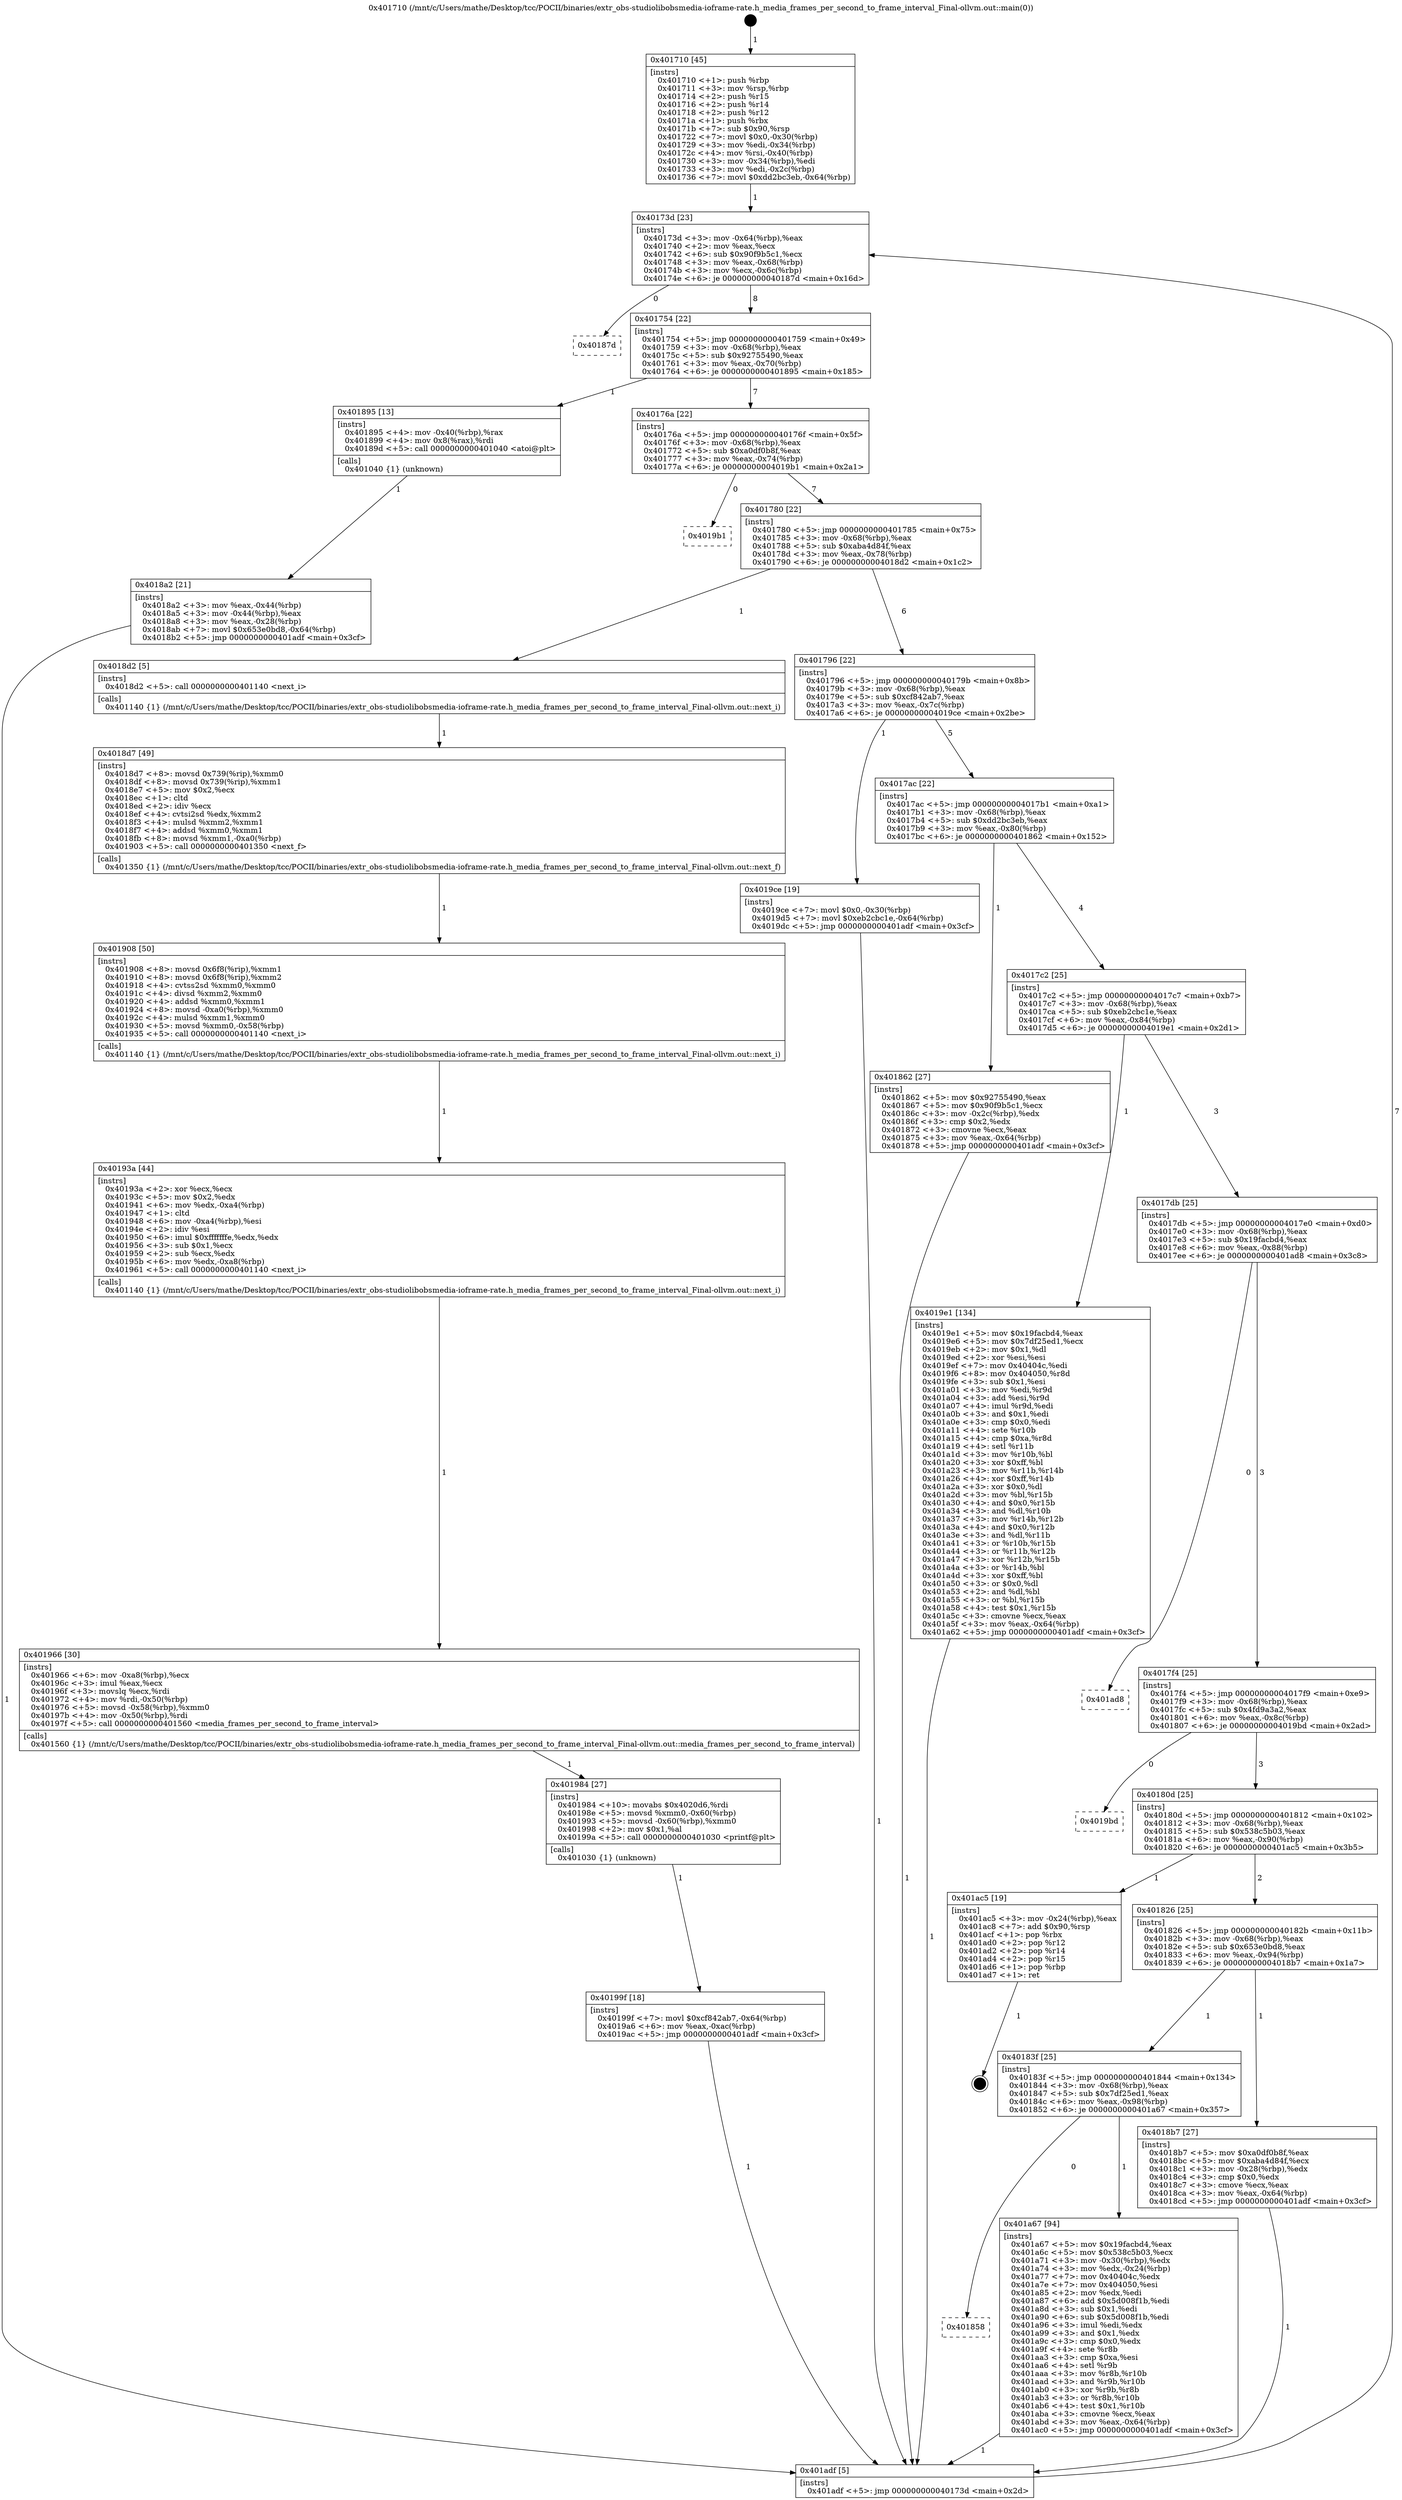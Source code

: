 digraph "0x401710" {
  label = "0x401710 (/mnt/c/Users/mathe/Desktop/tcc/POCII/binaries/extr_obs-studiolibobsmedia-ioframe-rate.h_media_frames_per_second_to_frame_interval_Final-ollvm.out::main(0))"
  labelloc = "t"
  node[shape=record]

  Entry [label="",width=0.3,height=0.3,shape=circle,fillcolor=black,style=filled]
  "0x40173d" [label="{
     0x40173d [23]\l
     | [instrs]\l
     &nbsp;&nbsp;0x40173d \<+3\>: mov -0x64(%rbp),%eax\l
     &nbsp;&nbsp;0x401740 \<+2\>: mov %eax,%ecx\l
     &nbsp;&nbsp;0x401742 \<+6\>: sub $0x90f9b5c1,%ecx\l
     &nbsp;&nbsp;0x401748 \<+3\>: mov %eax,-0x68(%rbp)\l
     &nbsp;&nbsp;0x40174b \<+3\>: mov %ecx,-0x6c(%rbp)\l
     &nbsp;&nbsp;0x40174e \<+6\>: je 000000000040187d \<main+0x16d\>\l
  }"]
  "0x40187d" [label="{
     0x40187d\l
  }", style=dashed]
  "0x401754" [label="{
     0x401754 [22]\l
     | [instrs]\l
     &nbsp;&nbsp;0x401754 \<+5\>: jmp 0000000000401759 \<main+0x49\>\l
     &nbsp;&nbsp;0x401759 \<+3\>: mov -0x68(%rbp),%eax\l
     &nbsp;&nbsp;0x40175c \<+5\>: sub $0x92755490,%eax\l
     &nbsp;&nbsp;0x401761 \<+3\>: mov %eax,-0x70(%rbp)\l
     &nbsp;&nbsp;0x401764 \<+6\>: je 0000000000401895 \<main+0x185\>\l
  }"]
  Exit [label="",width=0.3,height=0.3,shape=circle,fillcolor=black,style=filled,peripheries=2]
  "0x401895" [label="{
     0x401895 [13]\l
     | [instrs]\l
     &nbsp;&nbsp;0x401895 \<+4\>: mov -0x40(%rbp),%rax\l
     &nbsp;&nbsp;0x401899 \<+4\>: mov 0x8(%rax),%rdi\l
     &nbsp;&nbsp;0x40189d \<+5\>: call 0000000000401040 \<atoi@plt\>\l
     | [calls]\l
     &nbsp;&nbsp;0x401040 \{1\} (unknown)\l
  }"]
  "0x40176a" [label="{
     0x40176a [22]\l
     | [instrs]\l
     &nbsp;&nbsp;0x40176a \<+5\>: jmp 000000000040176f \<main+0x5f\>\l
     &nbsp;&nbsp;0x40176f \<+3\>: mov -0x68(%rbp),%eax\l
     &nbsp;&nbsp;0x401772 \<+5\>: sub $0xa0df0b8f,%eax\l
     &nbsp;&nbsp;0x401777 \<+3\>: mov %eax,-0x74(%rbp)\l
     &nbsp;&nbsp;0x40177a \<+6\>: je 00000000004019b1 \<main+0x2a1\>\l
  }"]
  "0x401858" [label="{
     0x401858\l
  }", style=dashed]
  "0x4019b1" [label="{
     0x4019b1\l
  }", style=dashed]
  "0x401780" [label="{
     0x401780 [22]\l
     | [instrs]\l
     &nbsp;&nbsp;0x401780 \<+5\>: jmp 0000000000401785 \<main+0x75\>\l
     &nbsp;&nbsp;0x401785 \<+3\>: mov -0x68(%rbp),%eax\l
     &nbsp;&nbsp;0x401788 \<+5\>: sub $0xaba4d84f,%eax\l
     &nbsp;&nbsp;0x40178d \<+3\>: mov %eax,-0x78(%rbp)\l
     &nbsp;&nbsp;0x401790 \<+6\>: je 00000000004018d2 \<main+0x1c2\>\l
  }"]
  "0x401a67" [label="{
     0x401a67 [94]\l
     | [instrs]\l
     &nbsp;&nbsp;0x401a67 \<+5\>: mov $0x19facbd4,%eax\l
     &nbsp;&nbsp;0x401a6c \<+5\>: mov $0x538c5b03,%ecx\l
     &nbsp;&nbsp;0x401a71 \<+3\>: mov -0x30(%rbp),%edx\l
     &nbsp;&nbsp;0x401a74 \<+3\>: mov %edx,-0x24(%rbp)\l
     &nbsp;&nbsp;0x401a77 \<+7\>: mov 0x40404c,%edx\l
     &nbsp;&nbsp;0x401a7e \<+7\>: mov 0x404050,%esi\l
     &nbsp;&nbsp;0x401a85 \<+2\>: mov %edx,%edi\l
     &nbsp;&nbsp;0x401a87 \<+6\>: add $0x5d008f1b,%edi\l
     &nbsp;&nbsp;0x401a8d \<+3\>: sub $0x1,%edi\l
     &nbsp;&nbsp;0x401a90 \<+6\>: sub $0x5d008f1b,%edi\l
     &nbsp;&nbsp;0x401a96 \<+3\>: imul %edi,%edx\l
     &nbsp;&nbsp;0x401a99 \<+3\>: and $0x1,%edx\l
     &nbsp;&nbsp;0x401a9c \<+3\>: cmp $0x0,%edx\l
     &nbsp;&nbsp;0x401a9f \<+4\>: sete %r8b\l
     &nbsp;&nbsp;0x401aa3 \<+3\>: cmp $0xa,%esi\l
     &nbsp;&nbsp;0x401aa6 \<+4\>: setl %r9b\l
     &nbsp;&nbsp;0x401aaa \<+3\>: mov %r8b,%r10b\l
     &nbsp;&nbsp;0x401aad \<+3\>: and %r9b,%r10b\l
     &nbsp;&nbsp;0x401ab0 \<+3\>: xor %r9b,%r8b\l
     &nbsp;&nbsp;0x401ab3 \<+3\>: or %r8b,%r10b\l
     &nbsp;&nbsp;0x401ab6 \<+4\>: test $0x1,%r10b\l
     &nbsp;&nbsp;0x401aba \<+3\>: cmovne %ecx,%eax\l
     &nbsp;&nbsp;0x401abd \<+3\>: mov %eax,-0x64(%rbp)\l
     &nbsp;&nbsp;0x401ac0 \<+5\>: jmp 0000000000401adf \<main+0x3cf\>\l
  }"]
  "0x4018d2" [label="{
     0x4018d2 [5]\l
     | [instrs]\l
     &nbsp;&nbsp;0x4018d2 \<+5\>: call 0000000000401140 \<next_i\>\l
     | [calls]\l
     &nbsp;&nbsp;0x401140 \{1\} (/mnt/c/Users/mathe/Desktop/tcc/POCII/binaries/extr_obs-studiolibobsmedia-ioframe-rate.h_media_frames_per_second_to_frame_interval_Final-ollvm.out::next_i)\l
  }"]
  "0x401796" [label="{
     0x401796 [22]\l
     | [instrs]\l
     &nbsp;&nbsp;0x401796 \<+5\>: jmp 000000000040179b \<main+0x8b\>\l
     &nbsp;&nbsp;0x40179b \<+3\>: mov -0x68(%rbp),%eax\l
     &nbsp;&nbsp;0x40179e \<+5\>: sub $0xcf842ab7,%eax\l
     &nbsp;&nbsp;0x4017a3 \<+3\>: mov %eax,-0x7c(%rbp)\l
     &nbsp;&nbsp;0x4017a6 \<+6\>: je 00000000004019ce \<main+0x2be\>\l
  }"]
  "0x40199f" [label="{
     0x40199f [18]\l
     | [instrs]\l
     &nbsp;&nbsp;0x40199f \<+7\>: movl $0xcf842ab7,-0x64(%rbp)\l
     &nbsp;&nbsp;0x4019a6 \<+6\>: mov %eax,-0xac(%rbp)\l
     &nbsp;&nbsp;0x4019ac \<+5\>: jmp 0000000000401adf \<main+0x3cf\>\l
  }"]
  "0x4019ce" [label="{
     0x4019ce [19]\l
     | [instrs]\l
     &nbsp;&nbsp;0x4019ce \<+7\>: movl $0x0,-0x30(%rbp)\l
     &nbsp;&nbsp;0x4019d5 \<+7\>: movl $0xeb2cbc1e,-0x64(%rbp)\l
     &nbsp;&nbsp;0x4019dc \<+5\>: jmp 0000000000401adf \<main+0x3cf\>\l
  }"]
  "0x4017ac" [label="{
     0x4017ac [22]\l
     | [instrs]\l
     &nbsp;&nbsp;0x4017ac \<+5\>: jmp 00000000004017b1 \<main+0xa1\>\l
     &nbsp;&nbsp;0x4017b1 \<+3\>: mov -0x68(%rbp),%eax\l
     &nbsp;&nbsp;0x4017b4 \<+5\>: sub $0xdd2bc3eb,%eax\l
     &nbsp;&nbsp;0x4017b9 \<+3\>: mov %eax,-0x80(%rbp)\l
     &nbsp;&nbsp;0x4017bc \<+6\>: je 0000000000401862 \<main+0x152\>\l
  }"]
  "0x401984" [label="{
     0x401984 [27]\l
     | [instrs]\l
     &nbsp;&nbsp;0x401984 \<+10\>: movabs $0x4020d6,%rdi\l
     &nbsp;&nbsp;0x40198e \<+5\>: movsd %xmm0,-0x60(%rbp)\l
     &nbsp;&nbsp;0x401993 \<+5\>: movsd -0x60(%rbp),%xmm0\l
     &nbsp;&nbsp;0x401998 \<+2\>: mov $0x1,%al\l
     &nbsp;&nbsp;0x40199a \<+5\>: call 0000000000401030 \<printf@plt\>\l
     | [calls]\l
     &nbsp;&nbsp;0x401030 \{1\} (unknown)\l
  }"]
  "0x401862" [label="{
     0x401862 [27]\l
     | [instrs]\l
     &nbsp;&nbsp;0x401862 \<+5\>: mov $0x92755490,%eax\l
     &nbsp;&nbsp;0x401867 \<+5\>: mov $0x90f9b5c1,%ecx\l
     &nbsp;&nbsp;0x40186c \<+3\>: mov -0x2c(%rbp),%edx\l
     &nbsp;&nbsp;0x40186f \<+3\>: cmp $0x2,%edx\l
     &nbsp;&nbsp;0x401872 \<+3\>: cmovne %ecx,%eax\l
     &nbsp;&nbsp;0x401875 \<+3\>: mov %eax,-0x64(%rbp)\l
     &nbsp;&nbsp;0x401878 \<+5\>: jmp 0000000000401adf \<main+0x3cf\>\l
  }"]
  "0x4017c2" [label="{
     0x4017c2 [25]\l
     | [instrs]\l
     &nbsp;&nbsp;0x4017c2 \<+5\>: jmp 00000000004017c7 \<main+0xb7\>\l
     &nbsp;&nbsp;0x4017c7 \<+3\>: mov -0x68(%rbp),%eax\l
     &nbsp;&nbsp;0x4017ca \<+5\>: sub $0xeb2cbc1e,%eax\l
     &nbsp;&nbsp;0x4017cf \<+6\>: mov %eax,-0x84(%rbp)\l
     &nbsp;&nbsp;0x4017d5 \<+6\>: je 00000000004019e1 \<main+0x2d1\>\l
  }"]
  "0x401adf" [label="{
     0x401adf [5]\l
     | [instrs]\l
     &nbsp;&nbsp;0x401adf \<+5\>: jmp 000000000040173d \<main+0x2d\>\l
  }"]
  "0x401710" [label="{
     0x401710 [45]\l
     | [instrs]\l
     &nbsp;&nbsp;0x401710 \<+1\>: push %rbp\l
     &nbsp;&nbsp;0x401711 \<+3\>: mov %rsp,%rbp\l
     &nbsp;&nbsp;0x401714 \<+2\>: push %r15\l
     &nbsp;&nbsp;0x401716 \<+2\>: push %r14\l
     &nbsp;&nbsp;0x401718 \<+2\>: push %r12\l
     &nbsp;&nbsp;0x40171a \<+1\>: push %rbx\l
     &nbsp;&nbsp;0x40171b \<+7\>: sub $0x90,%rsp\l
     &nbsp;&nbsp;0x401722 \<+7\>: movl $0x0,-0x30(%rbp)\l
     &nbsp;&nbsp;0x401729 \<+3\>: mov %edi,-0x34(%rbp)\l
     &nbsp;&nbsp;0x40172c \<+4\>: mov %rsi,-0x40(%rbp)\l
     &nbsp;&nbsp;0x401730 \<+3\>: mov -0x34(%rbp),%edi\l
     &nbsp;&nbsp;0x401733 \<+3\>: mov %edi,-0x2c(%rbp)\l
     &nbsp;&nbsp;0x401736 \<+7\>: movl $0xdd2bc3eb,-0x64(%rbp)\l
  }"]
  "0x4018a2" [label="{
     0x4018a2 [21]\l
     | [instrs]\l
     &nbsp;&nbsp;0x4018a2 \<+3\>: mov %eax,-0x44(%rbp)\l
     &nbsp;&nbsp;0x4018a5 \<+3\>: mov -0x44(%rbp),%eax\l
     &nbsp;&nbsp;0x4018a8 \<+3\>: mov %eax,-0x28(%rbp)\l
     &nbsp;&nbsp;0x4018ab \<+7\>: movl $0x653e0bd8,-0x64(%rbp)\l
     &nbsp;&nbsp;0x4018b2 \<+5\>: jmp 0000000000401adf \<main+0x3cf\>\l
  }"]
  "0x401966" [label="{
     0x401966 [30]\l
     | [instrs]\l
     &nbsp;&nbsp;0x401966 \<+6\>: mov -0xa8(%rbp),%ecx\l
     &nbsp;&nbsp;0x40196c \<+3\>: imul %eax,%ecx\l
     &nbsp;&nbsp;0x40196f \<+3\>: movslq %ecx,%rdi\l
     &nbsp;&nbsp;0x401972 \<+4\>: mov %rdi,-0x50(%rbp)\l
     &nbsp;&nbsp;0x401976 \<+5\>: movsd -0x58(%rbp),%xmm0\l
     &nbsp;&nbsp;0x40197b \<+4\>: mov -0x50(%rbp),%rdi\l
     &nbsp;&nbsp;0x40197f \<+5\>: call 0000000000401560 \<media_frames_per_second_to_frame_interval\>\l
     | [calls]\l
     &nbsp;&nbsp;0x401560 \{1\} (/mnt/c/Users/mathe/Desktop/tcc/POCII/binaries/extr_obs-studiolibobsmedia-ioframe-rate.h_media_frames_per_second_to_frame_interval_Final-ollvm.out::media_frames_per_second_to_frame_interval)\l
  }"]
  "0x4019e1" [label="{
     0x4019e1 [134]\l
     | [instrs]\l
     &nbsp;&nbsp;0x4019e1 \<+5\>: mov $0x19facbd4,%eax\l
     &nbsp;&nbsp;0x4019e6 \<+5\>: mov $0x7df25ed1,%ecx\l
     &nbsp;&nbsp;0x4019eb \<+2\>: mov $0x1,%dl\l
     &nbsp;&nbsp;0x4019ed \<+2\>: xor %esi,%esi\l
     &nbsp;&nbsp;0x4019ef \<+7\>: mov 0x40404c,%edi\l
     &nbsp;&nbsp;0x4019f6 \<+8\>: mov 0x404050,%r8d\l
     &nbsp;&nbsp;0x4019fe \<+3\>: sub $0x1,%esi\l
     &nbsp;&nbsp;0x401a01 \<+3\>: mov %edi,%r9d\l
     &nbsp;&nbsp;0x401a04 \<+3\>: add %esi,%r9d\l
     &nbsp;&nbsp;0x401a07 \<+4\>: imul %r9d,%edi\l
     &nbsp;&nbsp;0x401a0b \<+3\>: and $0x1,%edi\l
     &nbsp;&nbsp;0x401a0e \<+3\>: cmp $0x0,%edi\l
     &nbsp;&nbsp;0x401a11 \<+4\>: sete %r10b\l
     &nbsp;&nbsp;0x401a15 \<+4\>: cmp $0xa,%r8d\l
     &nbsp;&nbsp;0x401a19 \<+4\>: setl %r11b\l
     &nbsp;&nbsp;0x401a1d \<+3\>: mov %r10b,%bl\l
     &nbsp;&nbsp;0x401a20 \<+3\>: xor $0xff,%bl\l
     &nbsp;&nbsp;0x401a23 \<+3\>: mov %r11b,%r14b\l
     &nbsp;&nbsp;0x401a26 \<+4\>: xor $0xff,%r14b\l
     &nbsp;&nbsp;0x401a2a \<+3\>: xor $0x0,%dl\l
     &nbsp;&nbsp;0x401a2d \<+3\>: mov %bl,%r15b\l
     &nbsp;&nbsp;0x401a30 \<+4\>: and $0x0,%r15b\l
     &nbsp;&nbsp;0x401a34 \<+3\>: and %dl,%r10b\l
     &nbsp;&nbsp;0x401a37 \<+3\>: mov %r14b,%r12b\l
     &nbsp;&nbsp;0x401a3a \<+4\>: and $0x0,%r12b\l
     &nbsp;&nbsp;0x401a3e \<+3\>: and %dl,%r11b\l
     &nbsp;&nbsp;0x401a41 \<+3\>: or %r10b,%r15b\l
     &nbsp;&nbsp;0x401a44 \<+3\>: or %r11b,%r12b\l
     &nbsp;&nbsp;0x401a47 \<+3\>: xor %r12b,%r15b\l
     &nbsp;&nbsp;0x401a4a \<+3\>: or %r14b,%bl\l
     &nbsp;&nbsp;0x401a4d \<+3\>: xor $0xff,%bl\l
     &nbsp;&nbsp;0x401a50 \<+3\>: or $0x0,%dl\l
     &nbsp;&nbsp;0x401a53 \<+2\>: and %dl,%bl\l
     &nbsp;&nbsp;0x401a55 \<+3\>: or %bl,%r15b\l
     &nbsp;&nbsp;0x401a58 \<+4\>: test $0x1,%r15b\l
     &nbsp;&nbsp;0x401a5c \<+3\>: cmovne %ecx,%eax\l
     &nbsp;&nbsp;0x401a5f \<+3\>: mov %eax,-0x64(%rbp)\l
     &nbsp;&nbsp;0x401a62 \<+5\>: jmp 0000000000401adf \<main+0x3cf\>\l
  }"]
  "0x4017db" [label="{
     0x4017db [25]\l
     | [instrs]\l
     &nbsp;&nbsp;0x4017db \<+5\>: jmp 00000000004017e0 \<main+0xd0\>\l
     &nbsp;&nbsp;0x4017e0 \<+3\>: mov -0x68(%rbp),%eax\l
     &nbsp;&nbsp;0x4017e3 \<+5\>: sub $0x19facbd4,%eax\l
     &nbsp;&nbsp;0x4017e8 \<+6\>: mov %eax,-0x88(%rbp)\l
     &nbsp;&nbsp;0x4017ee \<+6\>: je 0000000000401ad8 \<main+0x3c8\>\l
  }"]
  "0x40193a" [label="{
     0x40193a [44]\l
     | [instrs]\l
     &nbsp;&nbsp;0x40193a \<+2\>: xor %ecx,%ecx\l
     &nbsp;&nbsp;0x40193c \<+5\>: mov $0x2,%edx\l
     &nbsp;&nbsp;0x401941 \<+6\>: mov %edx,-0xa4(%rbp)\l
     &nbsp;&nbsp;0x401947 \<+1\>: cltd\l
     &nbsp;&nbsp;0x401948 \<+6\>: mov -0xa4(%rbp),%esi\l
     &nbsp;&nbsp;0x40194e \<+2\>: idiv %esi\l
     &nbsp;&nbsp;0x401950 \<+6\>: imul $0xfffffffe,%edx,%edx\l
     &nbsp;&nbsp;0x401956 \<+3\>: sub $0x1,%ecx\l
     &nbsp;&nbsp;0x401959 \<+2\>: sub %ecx,%edx\l
     &nbsp;&nbsp;0x40195b \<+6\>: mov %edx,-0xa8(%rbp)\l
     &nbsp;&nbsp;0x401961 \<+5\>: call 0000000000401140 \<next_i\>\l
     | [calls]\l
     &nbsp;&nbsp;0x401140 \{1\} (/mnt/c/Users/mathe/Desktop/tcc/POCII/binaries/extr_obs-studiolibobsmedia-ioframe-rate.h_media_frames_per_second_to_frame_interval_Final-ollvm.out::next_i)\l
  }"]
  "0x401ad8" [label="{
     0x401ad8\l
  }", style=dashed]
  "0x4017f4" [label="{
     0x4017f4 [25]\l
     | [instrs]\l
     &nbsp;&nbsp;0x4017f4 \<+5\>: jmp 00000000004017f9 \<main+0xe9\>\l
     &nbsp;&nbsp;0x4017f9 \<+3\>: mov -0x68(%rbp),%eax\l
     &nbsp;&nbsp;0x4017fc \<+5\>: sub $0x4fd9a3a2,%eax\l
     &nbsp;&nbsp;0x401801 \<+6\>: mov %eax,-0x8c(%rbp)\l
     &nbsp;&nbsp;0x401807 \<+6\>: je 00000000004019bd \<main+0x2ad\>\l
  }"]
  "0x401908" [label="{
     0x401908 [50]\l
     | [instrs]\l
     &nbsp;&nbsp;0x401908 \<+8\>: movsd 0x6f8(%rip),%xmm1\l
     &nbsp;&nbsp;0x401910 \<+8\>: movsd 0x6f8(%rip),%xmm2\l
     &nbsp;&nbsp;0x401918 \<+4\>: cvtss2sd %xmm0,%xmm0\l
     &nbsp;&nbsp;0x40191c \<+4\>: divsd %xmm2,%xmm0\l
     &nbsp;&nbsp;0x401920 \<+4\>: addsd %xmm0,%xmm1\l
     &nbsp;&nbsp;0x401924 \<+8\>: movsd -0xa0(%rbp),%xmm0\l
     &nbsp;&nbsp;0x40192c \<+4\>: mulsd %xmm1,%xmm0\l
     &nbsp;&nbsp;0x401930 \<+5\>: movsd %xmm0,-0x58(%rbp)\l
     &nbsp;&nbsp;0x401935 \<+5\>: call 0000000000401140 \<next_i\>\l
     | [calls]\l
     &nbsp;&nbsp;0x401140 \{1\} (/mnt/c/Users/mathe/Desktop/tcc/POCII/binaries/extr_obs-studiolibobsmedia-ioframe-rate.h_media_frames_per_second_to_frame_interval_Final-ollvm.out::next_i)\l
  }"]
  "0x4019bd" [label="{
     0x4019bd\l
  }", style=dashed]
  "0x40180d" [label="{
     0x40180d [25]\l
     | [instrs]\l
     &nbsp;&nbsp;0x40180d \<+5\>: jmp 0000000000401812 \<main+0x102\>\l
     &nbsp;&nbsp;0x401812 \<+3\>: mov -0x68(%rbp),%eax\l
     &nbsp;&nbsp;0x401815 \<+5\>: sub $0x538c5b03,%eax\l
     &nbsp;&nbsp;0x40181a \<+6\>: mov %eax,-0x90(%rbp)\l
     &nbsp;&nbsp;0x401820 \<+6\>: je 0000000000401ac5 \<main+0x3b5\>\l
  }"]
  "0x4018d7" [label="{
     0x4018d7 [49]\l
     | [instrs]\l
     &nbsp;&nbsp;0x4018d7 \<+8\>: movsd 0x739(%rip),%xmm0\l
     &nbsp;&nbsp;0x4018df \<+8\>: movsd 0x739(%rip),%xmm1\l
     &nbsp;&nbsp;0x4018e7 \<+5\>: mov $0x2,%ecx\l
     &nbsp;&nbsp;0x4018ec \<+1\>: cltd\l
     &nbsp;&nbsp;0x4018ed \<+2\>: idiv %ecx\l
     &nbsp;&nbsp;0x4018ef \<+4\>: cvtsi2sd %edx,%xmm2\l
     &nbsp;&nbsp;0x4018f3 \<+4\>: mulsd %xmm2,%xmm1\l
     &nbsp;&nbsp;0x4018f7 \<+4\>: addsd %xmm0,%xmm1\l
     &nbsp;&nbsp;0x4018fb \<+8\>: movsd %xmm1,-0xa0(%rbp)\l
     &nbsp;&nbsp;0x401903 \<+5\>: call 0000000000401350 \<next_f\>\l
     | [calls]\l
     &nbsp;&nbsp;0x401350 \{1\} (/mnt/c/Users/mathe/Desktop/tcc/POCII/binaries/extr_obs-studiolibobsmedia-ioframe-rate.h_media_frames_per_second_to_frame_interval_Final-ollvm.out::next_f)\l
  }"]
  "0x401ac5" [label="{
     0x401ac5 [19]\l
     | [instrs]\l
     &nbsp;&nbsp;0x401ac5 \<+3\>: mov -0x24(%rbp),%eax\l
     &nbsp;&nbsp;0x401ac8 \<+7\>: add $0x90,%rsp\l
     &nbsp;&nbsp;0x401acf \<+1\>: pop %rbx\l
     &nbsp;&nbsp;0x401ad0 \<+2\>: pop %r12\l
     &nbsp;&nbsp;0x401ad2 \<+2\>: pop %r14\l
     &nbsp;&nbsp;0x401ad4 \<+2\>: pop %r15\l
     &nbsp;&nbsp;0x401ad6 \<+1\>: pop %rbp\l
     &nbsp;&nbsp;0x401ad7 \<+1\>: ret\l
  }"]
  "0x401826" [label="{
     0x401826 [25]\l
     | [instrs]\l
     &nbsp;&nbsp;0x401826 \<+5\>: jmp 000000000040182b \<main+0x11b\>\l
     &nbsp;&nbsp;0x40182b \<+3\>: mov -0x68(%rbp),%eax\l
     &nbsp;&nbsp;0x40182e \<+5\>: sub $0x653e0bd8,%eax\l
     &nbsp;&nbsp;0x401833 \<+6\>: mov %eax,-0x94(%rbp)\l
     &nbsp;&nbsp;0x401839 \<+6\>: je 00000000004018b7 \<main+0x1a7\>\l
  }"]
  "0x40183f" [label="{
     0x40183f [25]\l
     | [instrs]\l
     &nbsp;&nbsp;0x40183f \<+5\>: jmp 0000000000401844 \<main+0x134\>\l
     &nbsp;&nbsp;0x401844 \<+3\>: mov -0x68(%rbp),%eax\l
     &nbsp;&nbsp;0x401847 \<+5\>: sub $0x7df25ed1,%eax\l
     &nbsp;&nbsp;0x40184c \<+6\>: mov %eax,-0x98(%rbp)\l
     &nbsp;&nbsp;0x401852 \<+6\>: je 0000000000401a67 \<main+0x357\>\l
  }"]
  "0x4018b7" [label="{
     0x4018b7 [27]\l
     | [instrs]\l
     &nbsp;&nbsp;0x4018b7 \<+5\>: mov $0xa0df0b8f,%eax\l
     &nbsp;&nbsp;0x4018bc \<+5\>: mov $0xaba4d84f,%ecx\l
     &nbsp;&nbsp;0x4018c1 \<+3\>: mov -0x28(%rbp),%edx\l
     &nbsp;&nbsp;0x4018c4 \<+3\>: cmp $0x0,%edx\l
     &nbsp;&nbsp;0x4018c7 \<+3\>: cmove %ecx,%eax\l
     &nbsp;&nbsp;0x4018ca \<+3\>: mov %eax,-0x64(%rbp)\l
     &nbsp;&nbsp;0x4018cd \<+5\>: jmp 0000000000401adf \<main+0x3cf\>\l
  }"]
  Entry -> "0x401710" [label=" 1"]
  "0x40173d" -> "0x40187d" [label=" 0"]
  "0x40173d" -> "0x401754" [label=" 8"]
  "0x401ac5" -> Exit [label=" 1"]
  "0x401754" -> "0x401895" [label=" 1"]
  "0x401754" -> "0x40176a" [label=" 7"]
  "0x401a67" -> "0x401adf" [label=" 1"]
  "0x40176a" -> "0x4019b1" [label=" 0"]
  "0x40176a" -> "0x401780" [label=" 7"]
  "0x40183f" -> "0x401858" [label=" 0"]
  "0x401780" -> "0x4018d2" [label=" 1"]
  "0x401780" -> "0x401796" [label=" 6"]
  "0x40183f" -> "0x401a67" [label=" 1"]
  "0x401796" -> "0x4019ce" [label=" 1"]
  "0x401796" -> "0x4017ac" [label=" 5"]
  "0x4019e1" -> "0x401adf" [label=" 1"]
  "0x4017ac" -> "0x401862" [label=" 1"]
  "0x4017ac" -> "0x4017c2" [label=" 4"]
  "0x401862" -> "0x401adf" [label=" 1"]
  "0x401710" -> "0x40173d" [label=" 1"]
  "0x401adf" -> "0x40173d" [label=" 7"]
  "0x401895" -> "0x4018a2" [label=" 1"]
  "0x4018a2" -> "0x401adf" [label=" 1"]
  "0x4019ce" -> "0x401adf" [label=" 1"]
  "0x4017c2" -> "0x4019e1" [label=" 1"]
  "0x4017c2" -> "0x4017db" [label=" 3"]
  "0x40199f" -> "0x401adf" [label=" 1"]
  "0x4017db" -> "0x401ad8" [label=" 0"]
  "0x4017db" -> "0x4017f4" [label=" 3"]
  "0x401984" -> "0x40199f" [label=" 1"]
  "0x4017f4" -> "0x4019bd" [label=" 0"]
  "0x4017f4" -> "0x40180d" [label=" 3"]
  "0x401966" -> "0x401984" [label=" 1"]
  "0x40180d" -> "0x401ac5" [label=" 1"]
  "0x40180d" -> "0x401826" [label=" 2"]
  "0x40193a" -> "0x401966" [label=" 1"]
  "0x401826" -> "0x4018b7" [label=" 1"]
  "0x401826" -> "0x40183f" [label=" 1"]
  "0x4018b7" -> "0x401adf" [label=" 1"]
  "0x4018d2" -> "0x4018d7" [label=" 1"]
  "0x4018d7" -> "0x401908" [label=" 1"]
  "0x401908" -> "0x40193a" [label=" 1"]
}
